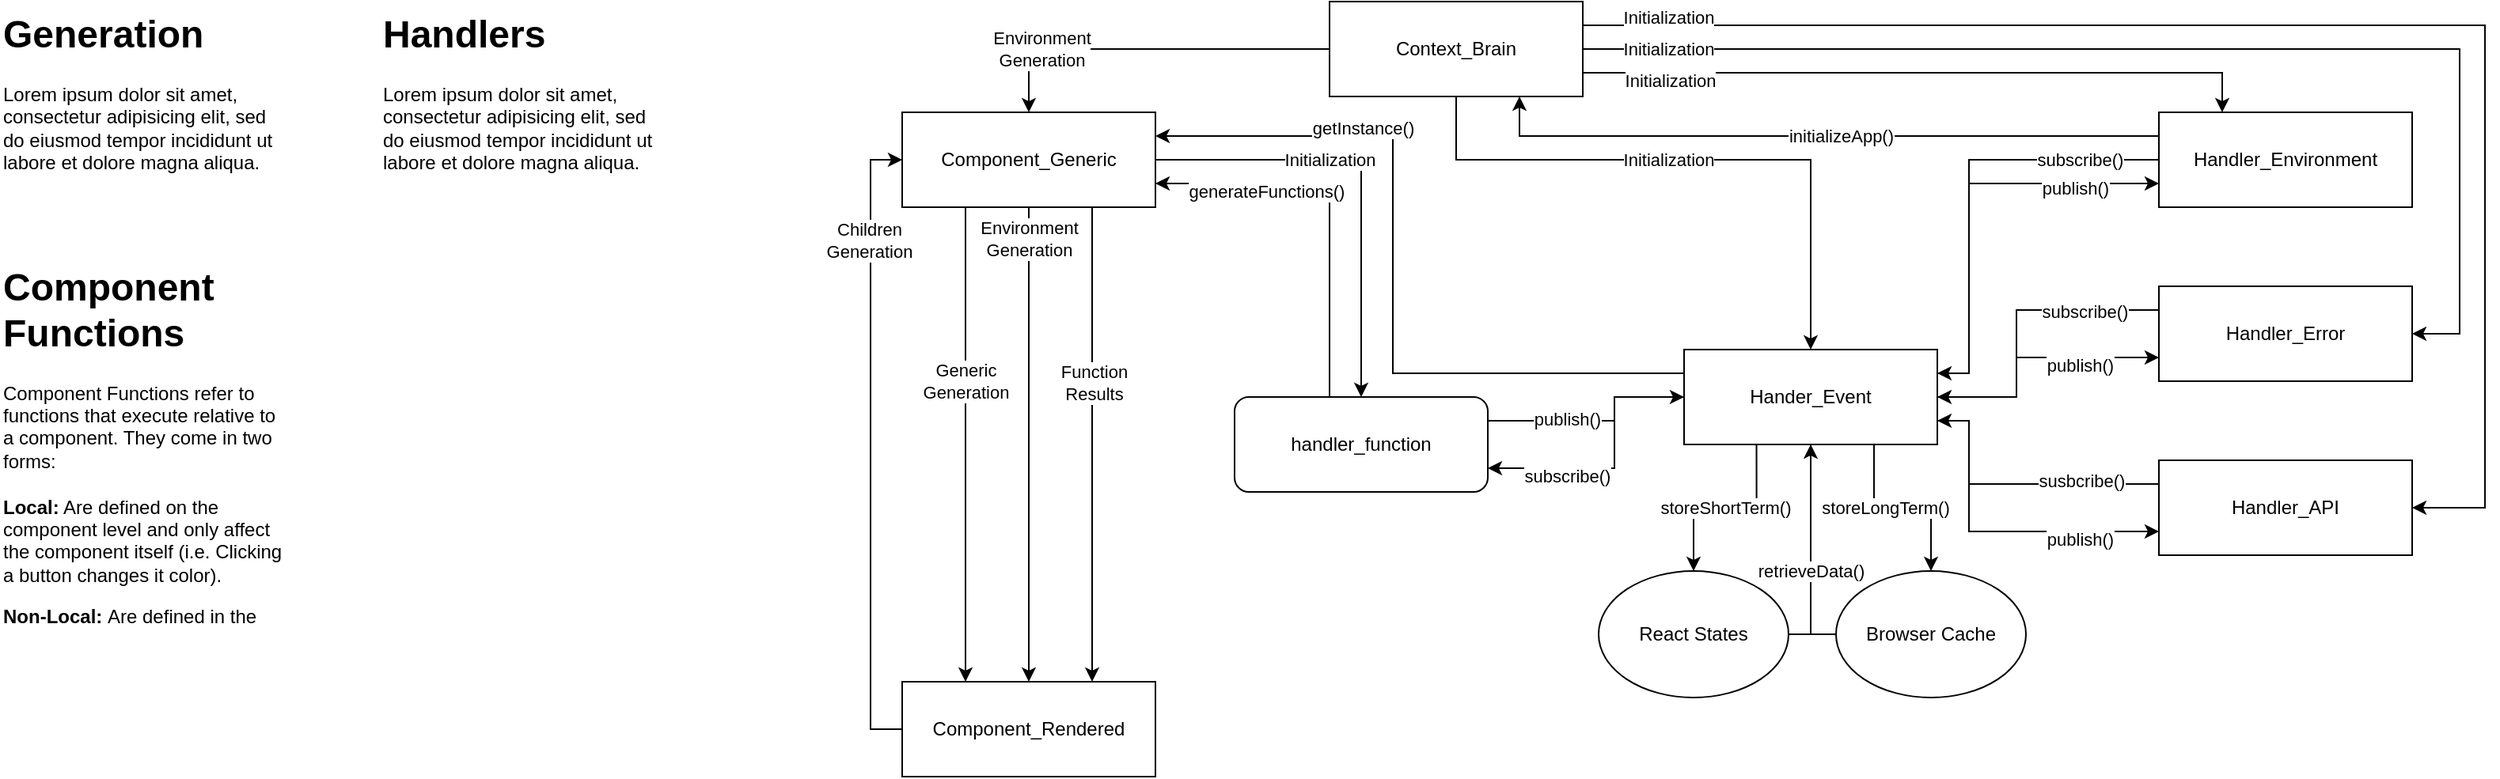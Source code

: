 <mxfile version="24.0.7" type="device">
  <diagram id="C5RBs43oDa-KdzZeNtuy" name="Page-1">
    <mxGraphModel dx="2206" dy="780" grid="1" gridSize="10" guides="1" tooltips="1" connect="1" arrows="1" fold="1" page="1" pageScale="1" pageWidth="827" pageHeight="1169" math="0" shadow="0">
      <root>
        <mxCell id="WIyWlLk6GJQsqaUBKTNV-0" />
        <mxCell id="WIyWlLk6GJQsqaUBKTNV-1" parent="WIyWlLk6GJQsqaUBKTNV-0" />
        <mxCell id="JpgJC43LP2yugee_lsow-0" style="edgeStyle=orthogonalEdgeStyle;rounded=0;orthogonalLoop=1;jettySize=auto;html=1;exitX=0.75;exitY=1;exitDx=0;exitDy=0;entryX=0.5;entryY=0;entryDx=0;entryDy=0;" edge="1" parent="WIyWlLk6GJQsqaUBKTNV-1" source="JpgJC43LP2yugee_lsow-48" target="JpgJC43LP2yugee_lsow-8">
          <mxGeometry relative="1" as="geometry">
            <Array as="points">
              <mxPoint x="384" y="360" />
              <mxPoint x="420" y="360" />
            </Array>
          </mxGeometry>
        </mxCell>
        <mxCell id="JpgJC43LP2yugee_lsow-1" value="storeLongTerm()" style="edgeLabel;html=1;align=center;verticalAlign=middle;resizable=0;points=[];" vertex="1" connectable="0" parent="JpgJC43LP2yugee_lsow-0">
          <mxGeometry x="0.285" relative="1" as="geometry">
            <mxPoint x="-28" as="offset" />
          </mxGeometry>
        </mxCell>
        <mxCell id="JpgJC43LP2yugee_lsow-2" value="" style="edgeStyle=orthogonalEdgeStyle;rounded=0;orthogonalLoop=1;jettySize=auto;html=1;exitX=0.286;exitY=0.999;exitDx=0;exitDy=0;exitPerimeter=0;" edge="1" parent="WIyWlLk6GJQsqaUBKTNV-1" source="JpgJC43LP2yugee_lsow-48" target="JpgJC43LP2yugee_lsow-5">
          <mxGeometry relative="1" as="geometry">
            <Array as="points">
              <mxPoint x="310" y="360" />
              <mxPoint x="270" y="360" />
            </Array>
          </mxGeometry>
        </mxCell>
        <mxCell id="JpgJC43LP2yugee_lsow-3" value="storeShortTerm()" style="edgeLabel;html=1;align=center;verticalAlign=middle;resizable=0;points=[];" vertex="1" connectable="0" parent="JpgJC43LP2yugee_lsow-2">
          <mxGeometry x="0.185" y="-1" relative="1" as="geometry">
            <mxPoint x="11" y="1" as="offset" />
          </mxGeometry>
        </mxCell>
        <mxCell id="JpgJC43LP2yugee_lsow-4" style="edgeStyle=orthogonalEdgeStyle;rounded=0;orthogonalLoop=1;jettySize=auto;html=1;exitX=1;exitY=0.5;exitDx=0;exitDy=0;entryX=0;entryY=0.5;entryDx=0;entryDy=0;" edge="1" parent="WIyWlLk6GJQsqaUBKTNV-1" source="JpgJC43LP2yugee_lsow-5" target="JpgJC43LP2yugee_lsow-48">
          <mxGeometry relative="1" as="geometry">
            <mxPoint x="264" y="190" as="targetPoint" />
            <Array as="points">
              <mxPoint x="344" y="440" />
              <mxPoint x="344" y="290" />
            </Array>
          </mxGeometry>
        </mxCell>
        <mxCell id="JpgJC43LP2yugee_lsow-5" value="React States" style="ellipse;whiteSpace=wrap;html=1;" vertex="1" parent="WIyWlLk6GJQsqaUBKTNV-1">
          <mxGeometry x="210" y="400" width="120" height="80" as="geometry" />
        </mxCell>
        <mxCell id="JpgJC43LP2yugee_lsow-6" style="edgeStyle=orthogonalEdgeStyle;rounded=0;orthogonalLoop=1;jettySize=auto;html=1;exitX=0;exitY=0.5;exitDx=0;exitDy=0;entryX=0.5;entryY=1;entryDx=0;entryDy=0;endArrow=classic;endFill=1;" edge="1" parent="WIyWlLk6GJQsqaUBKTNV-1" source="JpgJC43LP2yugee_lsow-8" target="JpgJC43LP2yugee_lsow-48">
          <mxGeometry relative="1" as="geometry">
            <Array as="points">
              <mxPoint x="344" y="440" />
            </Array>
            <mxPoint x="352" y="430.0" as="sourcePoint" />
            <mxPoint x="336" y="310" as="targetPoint" />
          </mxGeometry>
        </mxCell>
        <mxCell id="JpgJC43LP2yugee_lsow-7" value="retrieveData()" style="edgeLabel;html=1;align=center;verticalAlign=middle;resizable=0;points=[];" vertex="1" connectable="0" parent="JpgJC43LP2yugee_lsow-6">
          <mxGeometry x="-0.13" y="1" relative="1" as="geometry">
            <mxPoint x="1" y="3" as="offset" />
          </mxGeometry>
        </mxCell>
        <mxCell id="JpgJC43LP2yugee_lsow-8" value="Browser Cache" style="ellipse;whiteSpace=wrap;html=1;" vertex="1" parent="WIyWlLk6GJQsqaUBKTNV-1">
          <mxGeometry x="360" y="400" width="120" height="80" as="geometry" />
        </mxCell>
        <mxCell id="JpgJC43LP2yugee_lsow-9" style="edgeStyle=orthogonalEdgeStyle;rounded=0;orthogonalLoop=1;jettySize=auto;html=1;exitX=0;exitY=0.5;exitDx=0;exitDy=0;entryX=1;entryY=0.25;entryDx=0;entryDy=0;" edge="1" parent="WIyWlLk6GJQsqaUBKTNV-1" source="JpgJC43LP2yugee_lsow-11" target="JpgJC43LP2yugee_lsow-48">
          <mxGeometry relative="1" as="geometry">
            <Array as="points">
              <mxPoint x="444" y="140" />
              <mxPoint x="444" y="275" />
            </Array>
          </mxGeometry>
        </mxCell>
        <mxCell id="JpgJC43LP2yugee_lsow-10" value="subscribe()" style="edgeLabel;html=1;align=center;verticalAlign=middle;resizable=0;points=[];" vertex="1" connectable="0" parent="JpgJC43LP2yugee_lsow-9">
          <mxGeometry x="-0.728" y="-1" relative="1" as="geometry">
            <mxPoint x="-13" y="1" as="offset" />
          </mxGeometry>
        </mxCell>
        <mxCell id="JpgJC43LP2yugee_lsow-89" style="edgeStyle=orthogonalEdgeStyle;rounded=0;orthogonalLoop=1;jettySize=auto;html=1;exitX=0;exitY=0.25;exitDx=0;exitDy=0;entryX=0.75;entryY=1;entryDx=0;entryDy=0;" edge="1" parent="WIyWlLk6GJQsqaUBKTNV-1" source="JpgJC43LP2yugee_lsow-11" target="JpgJC43LP2yugee_lsow-58">
          <mxGeometry relative="1" as="geometry" />
        </mxCell>
        <mxCell id="JpgJC43LP2yugee_lsow-91" value="initializeApp()" style="edgeLabel;html=1;align=center;verticalAlign=middle;resizable=0;points=[];" vertex="1" connectable="0" parent="JpgJC43LP2yugee_lsow-89">
          <mxGeometry x="-0.061" relative="1" as="geometry">
            <mxPoint as="offset" />
          </mxGeometry>
        </mxCell>
        <mxCell id="JpgJC43LP2yugee_lsow-11" value="Handler_Environment" style="rounded=0;whiteSpace=wrap;html=1;" vertex="1" parent="WIyWlLk6GJQsqaUBKTNV-1">
          <mxGeometry x="564" y="110" width="160" height="60" as="geometry" />
        </mxCell>
        <mxCell id="JpgJC43LP2yugee_lsow-12" style="edgeStyle=orthogonalEdgeStyle;rounded=0;orthogonalLoop=1;jettySize=auto;html=1;exitX=0;exitY=0.25;exitDx=0;exitDy=0;" edge="1" parent="WIyWlLk6GJQsqaUBKTNV-1" source="JpgJC43LP2yugee_lsow-14">
          <mxGeometry relative="1" as="geometry">
            <mxPoint x="424" y="290" as="targetPoint" />
            <Array as="points">
              <mxPoint x="474" y="235" />
              <mxPoint x="474" y="290" />
            </Array>
          </mxGeometry>
        </mxCell>
        <mxCell id="JpgJC43LP2yugee_lsow-13" value="subscribe()" style="edgeLabel;html=1;align=center;verticalAlign=middle;resizable=0;points=[];" vertex="1" connectable="0" parent="JpgJC43LP2yugee_lsow-12">
          <mxGeometry x="-0.511" y="1" relative="1" as="geometry">
            <mxPoint as="offset" />
          </mxGeometry>
        </mxCell>
        <mxCell id="JpgJC43LP2yugee_lsow-14" value="Handler_Error" style="rounded=0;whiteSpace=wrap;html=1;" vertex="1" parent="WIyWlLk6GJQsqaUBKTNV-1">
          <mxGeometry x="564" y="220" width="160" height="60" as="geometry" />
        </mxCell>
        <mxCell id="JpgJC43LP2yugee_lsow-15" style="edgeStyle=orthogonalEdgeStyle;rounded=0;orthogonalLoop=1;jettySize=auto;html=1;exitX=0;exitY=0.25;exitDx=0;exitDy=0;entryX=1;entryY=0.75;entryDx=0;entryDy=0;" edge="1" parent="WIyWlLk6GJQsqaUBKTNV-1" source="JpgJC43LP2yugee_lsow-17" target="JpgJC43LP2yugee_lsow-48">
          <mxGeometry relative="1" as="geometry">
            <Array as="points">
              <mxPoint x="444" y="345" />
              <mxPoint x="444" y="305" />
            </Array>
          </mxGeometry>
        </mxCell>
        <mxCell id="JpgJC43LP2yugee_lsow-16" value="susbcribe()" style="edgeLabel;html=1;align=center;verticalAlign=middle;resizable=0;points=[];" vertex="1" connectable="0" parent="JpgJC43LP2yugee_lsow-15">
          <mxGeometry x="-0.646" y="-2" relative="1" as="geometry">
            <mxPoint x="-17" as="offset" />
          </mxGeometry>
        </mxCell>
        <mxCell id="JpgJC43LP2yugee_lsow-17" value="Handler_API" style="rounded=0;whiteSpace=wrap;html=1;" vertex="1" parent="WIyWlLk6GJQsqaUBKTNV-1">
          <mxGeometry x="564" y="330" width="160" height="60" as="geometry" />
        </mxCell>
        <mxCell id="JpgJC43LP2yugee_lsow-74" style="edgeStyle=orthogonalEdgeStyle;rounded=0;orthogonalLoop=1;jettySize=auto;html=1;exitX=0.25;exitY=1;exitDx=0;exitDy=0;entryX=0.25;entryY=0;entryDx=0;entryDy=0;" edge="1" parent="WIyWlLk6GJQsqaUBKTNV-1" source="JpgJC43LP2yugee_lsow-26" target="JpgJC43LP2yugee_lsow-31">
          <mxGeometry relative="1" as="geometry" />
        </mxCell>
        <mxCell id="JpgJC43LP2yugee_lsow-94" value="Generic&lt;div&gt;Generation&lt;/div&gt;" style="edgeLabel;html=1;align=center;verticalAlign=middle;resizable=0;points=[];" vertex="1" connectable="0" parent="JpgJC43LP2yugee_lsow-74">
          <mxGeometry x="-0.552" y="2" relative="1" as="geometry">
            <mxPoint x="-2" y="43" as="offset" />
          </mxGeometry>
        </mxCell>
        <mxCell id="JpgJC43LP2yugee_lsow-92" style="edgeStyle=orthogonalEdgeStyle;rounded=0;orthogonalLoop=1;jettySize=auto;html=1;exitX=0.5;exitY=1;exitDx=0;exitDy=0;entryX=0.5;entryY=0;entryDx=0;entryDy=0;" edge="1" parent="WIyWlLk6GJQsqaUBKTNV-1" source="JpgJC43LP2yugee_lsow-26" target="JpgJC43LP2yugee_lsow-31">
          <mxGeometry relative="1" as="geometry" />
        </mxCell>
        <mxCell id="JpgJC43LP2yugee_lsow-93" value="Environment&lt;div&gt;Generation&lt;/div&gt;" style="edgeLabel;html=1;align=center;verticalAlign=middle;resizable=0;points=[];" vertex="1" connectable="0" parent="JpgJC43LP2yugee_lsow-92">
          <mxGeometry x="-0.001" y="-1" relative="1" as="geometry">
            <mxPoint x="1" y="-130" as="offset" />
          </mxGeometry>
        </mxCell>
        <mxCell id="JpgJC43LP2yugee_lsow-99" style="edgeStyle=orthogonalEdgeStyle;rounded=0;orthogonalLoop=1;jettySize=auto;html=1;exitX=1;exitY=0.75;exitDx=0;exitDy=0;entryX=0.25;entryY=0;entryDx=0;entryDy=0;endArrow=none;endFill=0;startArrow=classic;startFill=1;" edge="1" parent="WIyWlLk6GJQsqaUBKTNV-1" source="JpgJC43LP2yugee_lsow-26" target="JpgJC43LP2yugee_lsow-41">
          <mxGeometry relative="1" as="geometry">
            <Array as="points">
              <mxPoint x="40" y="155" />
              <mxPoint x="40" y="290" />
            </Array>
          </mxGeometry>
        </mxCell>
        <mxCell id="JpgJC43LP2yugee_lsow-103" value="generateFunctions()" style="edgeLabel;html=1;align=center;verticalAlign=middle;resizable=0;points=[];" vertex="1" connectable="0" parent="JpgJC43LP2yugee_lsow-99">
          <mxGeometry x="-0.134" relative="1" as="geometry">
            <mxPoint x="-40" as="offset" />
          </mxGeometry>
        </mxCell>
        <mxCell id="JpgJC43LP2yugee_lsow-101" style="edgeStyle=orthogonalEdgeStyle;rounded=0;orthogonalLoop=1;jettySize=auto;html=1;exitX=0.75;exitY=1;exitDx=0;exitDy=0;entryX=0.75;entryY=0;entryDx=0;entryDy=0;" edge="1" parent="WIyWlLk6GJQsqaUBKTNV-1" source="JpgJC43LP2yugee_lsow-26" target="JpgJC43LP2yugee_lsow-31">
          <mxGeometry relative="1" as="geometry" />
        </mxCell>
        <mxCell id="JpgJC43LP2yugee_lsow-104" value="Function&lt;div&gt;Results&lt;/div&gt;" style="edgeLabel;html=1;align=center;verticalAlign=middle;resizable=0;points=[];" vertex="1" connectable="0" parent="JpgJC43LP2yugee_lsow-101">
          <mxGeometry x="-0.278" y="1" relative="1" as="geometry">
            <mxPoint y="2" as="offset" />
          </mxGeometry>
        </mxCell>
        <mxCell id="JpgJC43LP2yugee_lsow-26" value="Component_Generic" style="rounded=0;whiteSpace=wrap;html=1;" vertex="1" parent="WIyWlLk6GJQsqaUBKTNV-1">
          <mxGeometry x="-230" y="110" width="160" height="60" as="geometry" />
        </mxCell>
        <mxCell id="JpgJC43LP2yugee_lsow-95" style="edgeStyle=orthogonalEdgeStyle;rounded=0;orthogonalLoop=1;jettySize=auto;html=1;exitX=0;exitY=0.5;exitDx=0;exitDy=0;entryX=0;entryY=0.5;entryDx=0;entryDy=0;" edge="1" parent="WIyWlLk6GJQsqaUBKTNV-1" source="JpgJC43LP2yugee_lsow-31" target="JpgJC43LP2yugee_lsow-26">
          <mxGeometry relative="1" as="geometry" />
        </mxCell>
        <mxCell id="JpgJC43LP2yugee_lsow-96" value="Children&lt;div&gt;Generation&lt;/div&gt;" style="edgeLabel;html=1;align=center;verticalAlign=middle;resizable=0;points=[];" vertex="1" connectable="0" parent="JpgJC43LP2yugee_lsow-95">
          <mxGeometry x="0.007" y="1" relative="1" as="geometry">
            <mxPoint y="-128" as="offset" />
          </mxGeometry>
        </mxCell>
        <mxCell id="JpgJC43LP2yugee_lsow-31" value="Component_Rendered" style="rounded=0;whiteSpace=wrap;html=1;" vertex="1" parent="WIyWlLk6GJQsqaUBKTNV-1">
          <mxGeometry x="-230" y="470" width="160" height="60" as="geometry" />
        </mxCell>
        <mxCell id="JpgJC43LP2yugee_lsow-78" style="edgeStyle=orthogonalEdgeStyle;rounded=0;orthogonalLoop=1;jettySize=auto;html=1;exitX=1;exitY=0.25;exitDx=0;exitDy=0;entryX=0;entryY=0.5;entryDx=0;entryDy=0;" edge="1" parent="WIyWlLk6GJQsqaUBKTNV-1" source="JpgJC43LP2yugee_lsow-41" target="JpgJC43LP2yugee_lsow-48">
          <mxGeometry relative="1" as="geometry">
            <Array as="points">
              <mxPoint x="220" y="305" />
              <mxPoint x="220" y="290" />
            </Array>
          </mxGeometry>
        </mxCell>
        <mxCell id="JpgJC43LP2yugee_lsow-82" value="publish()" style="edgeLabel;html=1;align=center;verticalAlign=middle;resizable=0;points=[];" vertex="1" connectable="0" parent="JpgJC43LP2yugee_lsow-78">
          <mxGeometry x="-0.626" y="1" relative="1" as="geometry">
            <mxPoint x="24" as="offset" />
          </mxGeometry>
        </mxCell>
        <mxCell id="JpgJC43LP2yugee_lsow-41" value="handler_function" style="rounded=1;whiteSpace=wrap;html=1;" vertex="1" parent="WIyWlLk6GJQsqaUBKTNV-1">
          <mxGeometry x="-20" y="290" width="160" height="60" as="geometry" />
        </mxCell>
        <mxCell id="JpgJC43LP2yugee_lsow-44" style="edgeStyle=orthogonalEdgeStyle;rounded=0;orthogonalLoop=1;jettySize=auto;html=1;exitX=1;exitY=0.75;exitDx=0;exitDy=0;entryX=0;entryY=0.75;entryDx=0;entryDy=0;" edge="1" parent="WIyWlLk6GJQsqaUBKTNV-1" source="JpgJC43LP2yugee_lsow-48" target="JpgJC43LP2yugee_lsow-17">
          <mxGeometry relative="1" as="geometry">
            <Array as="points">
              <mxPoint x="444" y="305" />
              <mxPoint x="444" y="375" />
            </Array>
          </mxGeometry>
        </mxCell>
        <mxCell id="JpgJC43LP2yugee_lsow-45" style="edgeStyle=orthogonalEdgeStyle;rounded=0;orthogonalLoop=1;jettySize=auto;html=1;exitX=1;exitY=0.5;exitDx=0;exitDy=0;entryX=0;entryY=0.75;entryDx=0;entryDy=0;" edge="1" parent="WIyWlLk6GJQsqaUBKTNV-1" source="JpgJC43LP2yugee_lsow-48" target="JpgJC43LP2yugee_lsow-14">
          <mxGeometry relative="1" as="geometry">
            <Array as="points">
              <mxPoint x="474" y="290" />
              <mxPoint x="474" y="265" />
            </Array>
          </mxGeometry>
        </mxCell>
        <mxCell id="JpgJC43LP2yugee_lsow-46" value="publish()" style="edgeLabel;html=1;align=center;verticalAlign=middle;resizable=0;points=[];" vertex="1" connectable="0" parent="JpgJC43LP2yugee_lsow-45">
          <mxGeometry x="0.312" relative="1" as="geometry">
            <mxPoint x="7" y="5" as="offset" />
          </mxGeometry>
        </mxCell>
        <mxCell id="JpgJC43LP2yugee_lsow-47" style="edgeStyle=orthogonalEdgeStyle;rounded=0;orthogonalLoop=1;jettySize=auto;html=1;exitX=1;exitY=0.25;exitDx=0;exitDy=0;entryX=0;entryY=0.75;entryDx=0;entryDy=0;" edge="1" parent="WIyWlLk6GJQsqaUBKTNV-1" source="JpgJC43LP2yugee_lsow-48" target="JpgJC43LP2yugee_lsow-11">
          <mxGeometry relative="1" as="geometry">
            <Array as="points">
              <mxPoint x="444" y="275" />
              <mxPoint x="444" y="155" />
            </Array>
          </mxGeometry>
        </mxCell>
        <mxCell id="JpgJC43LP2yugee_lsow-68" style="edgeStyle=orthogonalEdgeStyle;rounded=0;orthogonalLoop=1;jettySize=auto;html=1;exitX=0;exitY=0.25;exitDx=0;exitDy=0;entryX=1;entryY=0.25;entryDx=0;entryDy=0;" edge="1" parent="WIyWlLk6GJQsqaUBKTNV-1" source="JpgJC43LP2yugee_lsow-48" target="JpgJC43LP2yugee_lsow-26">
          <mxGeometry relative="1" as="geometry">
            <mxPoint x="-70" y="120" as="targetPoint" />
            <Array as="points">
              <mxPoint x="80" y="275" />
              <mxPoint x="80" y="125" />
            </Array>
          </mxGeometry>
        </mxCell>
        <mxCell id="JpgJC43LP2yugee_lsow-69" value="getInstance()" style="edgeLabel;html=1;align=center;verticalAlign=middle;resizable=0;points=[];" vertex="1" connectable="0" parent="JpgJC43LP2yugee_lsow-68">
          <mxGeometry x="-0.307" relative="1" as="geometry">
            <mxPoint x="-36" y="-155" as="offset" />
          </mxGeometry>
        </mxCell>
        <mxCell id="JpgJC43LP2yugee_lsow-79" style="edgeStyle=orthogonalEdgeStyle;rounded=0;orthogonalLoop=1;jettySize=auto;html=1;exitX=0;exitY=0.5;exitDx=0;exitDy=0;entryX=1;entryY=0.75;entryDx=0;entryDy=0;" edge="1" parent="WIyWlLk6GJQsqaUBKTNV-1" target="JpgJC43LP2yugee_lsow-41">
          <mxGeometry relative="1" as="geometry">
            <mxPoint x="284" y="290" as="sourcePoint" />
            <mxPoint x="160" y="335" as="targetPoint" />
            <Array as="points">
              <mxPoint x="220" y="290" />
              <mxPoint x="220" y="335" />
            </Array>
          </mxGeometry>
        </mxCell>
        <mxCell id="JpgJC43LP2yugee_lsow-85" value="subscribe()" style="edgeLabel;html=1;align=center;verticalAlign=middle;resizable=0;points=[];" vertex="1" connectable="0" parent="JpgJC43LP2yugee_lsow-79">
          <mxGeometry x="0.624" relative="1" as="geometry">
            <mxPoint x="14" y="5" as="offset" />
          </mxGeometry>
        </mxCell>
        <mxCell id="JpgJC43LP2yugee_lsow-48" value="Hander_Event" style="rounded=0;whiteSpace=wrap;html=1;" vertex="1" parent="WIyWlLk6GJQsqaUBKTNV-1">
          <mxGeometry x="264" y="260" width="160" height="60" as="geometry" />
        </mxCell>
        <mxCell id="JpgJC43LP2yugee_lsow-53" style="edgeStyle=orthogonalEdgeStyle;rounded=0;orthogonalLoop=1;jettySize=auto;html=1;exitX=1;exitY=0.75;exitDx=0;exitDy=0;entryX=0.25;entryY=0;entryDx=0;entryDy=0;" edge="1" parent="WIyWlLk6GJQsqaUBKTNV-1" source="JpgJC43LP2yugee_lsow-58" target="JpgJC43LP2yugee_lsow-11">
          <mxGeometry relative="1" as="geometry" />
        </mxCell>
        <mxCell id="JpgJC43LP2yugee_lsow-54" value="Initialization" style="edgeLabel;html=1;align=center;verticalAlign=middle;resizable=0;points=[];" vertex="1" connectable="0" parent="JpgJC43LP2yugee_lsow-53">
          <mxGeometry x="-0.163" relative="1" as="geometry">
            <mxPoint x="-125" y="5" as="offset" />
          </mxGeometry>
        </mxCell>
        <mxCell id="JpgJC43LP2yugee_lsow-55" style="edgeStyle=orthogonalEdgeStyle;rounded=0;orthogonalLoop=1;jettySize=auto;html=1;exitX=1;exitY=0.5;exitDx=0;exitDy=0;entryX=1;entryY=0.5;entryDx=0;entryDy=0;" edge="1" parent="WIyWlLk6GJQsqaUBKTNV-1" source="JpgJC43LP2yugee_lsow-58" target="JpgJC43LP2yugee_lsow-14">
          <mxGeometry relative="1" as="geometry">
            <Array as="points">
              <mxPoint x="754" y="70" />
              <mxPoint x="754" y="250" />
            </Array>
          </mxGeometry>
        </mxCell>
        <mxCell id="JpgJC43LP2yugee_lsow-88" value="Initialization" style="edgeLabel;html=1;align=center;verticalAlign=middle;resizable=0;points=[];" vertex="1" connectable="0" parent="JpgJC43LP2yugee_lsow-55">
          <mxGeometry x="-0.846" relative="1" as="geometry">
            <mxPoint x="-5" as="offset" />
          </mxGeometry>
        </mxCell>
        <mxCell id="JpgJC43LP2yugee_lsow-56" style="edgeStyle=orthogonalEdgeStyle;rounded=0;orthogonalLoop=1;jettySize=auto;html=1;exitX=1;exitY=0.25;exitDx=0;exitDy=0;entryX=1;entryY=0.5;entryDx=0;entryDy=0;" edge="1" parent="WIyWlLk6GJQsqaUBKTNV-1" source="JpgJC43LP2yugee_lsow-58" target="JpgJC43LP2yugee_lsow-17">
          <mxGeometry relative="1" as="geometry">
            <Array as="points">
              <mxPoint x="770" y="55" />
              <mxPoint x="770" y="360" />
            </Array>
          </mxGeometry>
        </mxCell>
        <mxCell id="JpgJC43LP2yugee_lsow-57" style="edgeStyle=orthogonalEdgeStyle;rounded=0;orthogonalLoop=1;jettySize=auto;html=1;exitX=0.5;exitY=1;exitDx=0;exitDy=0;entryX=0.5;entryY=0;entryDx=0;entryDy=0;" edge="1" parent="WIyWlLk6GJQsqaUBKTNV-1" source="JpgJC43LP2yugee_lsow-58" target="JpgJC43LP2yugee_lsow-48">
          <mxGeometry relative="1" as="geometry">
            <Array as="points">
              <mxPoint x="120" y="140" />
              <mxPoint x="344" y="140" />
            </Array>
            <mxPoint x="410" y="260" as="targetPoint" />
          </mxGeometry>
        </mxCell>
        <mxCell id="JpgJC43LP2yugee_lsow-65" style="edgeStyle=orthogonalEdgeStyle;rounded=0;orthogonalLoop=1;jettySize=auto;html=1;exitX=0;exitY=0.5;exitDx=0;exitDy=0;entryX=0.5;entryY=0;entryDx=0;entryDy=0;" edge="1" parent="WIyWlLk6GJQsqaUBKTNV-1" source="JpgJC43LP2yugee_lsow-58" target="JpgJC43LP2yugee_lsow-26">
          <mxGeometry relative="1" as="geometry" />
        </mxCell>
        <mxCell id="JpgJC43LP2yugee_lsow-66" value="Environment&lt;div&gt;Generation&lt;/div&gt;" style="edgeLabel;html=1;align=center;verticalAlign=middle;resizable=0;points=[];" vertex="1" connectable="0" parent="JpgJC43LP2yugee_lsow-65">
          <mxGeometry x="0.028" relative="1" as="geometry">
            <mxPoint x="-64" as="offset" />
          </mxGeometry>
        </mxCell>
        <mxCell id="JpgJC43LP2yugee_lsow-58" value="Context_Brain" style="rounded=0;whiteSpace=wrap;html=1;" vertex="1" parent="WIyWlLk6GJQsqaUBKTNV-1">
          <mxGeometry x="40" y="40" width="160" height="60" as="geometry" />
        </mxCell>
        <mxCell id="JpgJC43LP2yugee_lsow-59" value="Initialization" style="edgeLabel;html=1;align=center;verticalAlign=middle;resizable=0;points=[];" vertex="1" connectable="0" parent="WIyWlLk6GJQsqaUBKTNV-1">
          <mxGeometry x="254.003" y="140.003" as="geometry" />
        </mxCell>
        <mxCell id="JpgJC43LP2yugee_lsow-61" value="Initialization" style="edgeLabel;html=1;align=center;verticalAlign=middle;resizable=0;points=[];" vertex="1" connectable="0" parent="WIyWlLk6GJQsqaUBKTNV-1">
          <mxGeometry x="254.003" y="50.003" as="geometry" />
        </mxCell>
        <mxCell id="JpgJC43LP2yugee_lsow-62" value="publish()" style="edgeLabel;html=1;align=center;verticalAlign=middle;resizable=0;points=[];" vertex="1" connectable="0" parent="WIyWlLk6GJQsqaUBKTNV-1">
          <mxGeometry x="513.997" y="275.034" as="geometry">
            <mxPoint x="-3" y="-117" as="offset" />
          </mxGeometry>
        </mxCell>
        <mxCell id="JpgJC43LP2yugee_lsow-63" value="publish()" style="edgeLabel;html=1;align=center;verticalAlign=middle;resizable=0;points=[];" vertex="1" connectable="0" parent="WIyWlLk6GJQsqaUBKTNV-1">
          <mxGeometry x="514.0" y="380.001" as="geometry" />
        </mxCell>
        <mxCell id="JpgJC43LP2yugee_lsow-70" style="edgeStyle=orthogonalEdgeStyle;rounded=0;orthogonalLoop=1;jettySize=auto;html=1;exitX=1;exitY=0.5;exitDx=0;exitDy=0;entryX=0.5;entryY=0;entryDx=0;entryDy=0;" edge="1" parent="WIyWlLk6GJQsqaUBKTNV-1" source="JpgJC43LP2yugee_lsow-26" target="JpgJC43LP2yugee_lsow-41">
          <mxGeometry relative="1" as="geometry" />
        </mxCell>
        <mxCell id="JpgJC43LP2yugee_lsow-102" value="Initialization" style="edgeLabel;html=1;align=center;verticalAlign=middle;resizable=0;points=[];" vertex="1" connectable="0" parent="JpgJC43LP2yugee_lsow-70">
          <mxGeometry x="-0.021" y="1" relative="1" as="geometry">
            <mxPoint x="-21" y="-7" as="offset" />
          </mxGeometry>
        </mxCell>
        <mxCell id="JpgJC43LP2yugee_lsow-108" value="&lt;h1 style=&quot;margin-top: 0px;&quot;&gt;Generation&lt;/h1&gt;&lt;p&gt;Lorem ipsum dolor sit amet, consectetur adipisicing elit, sed do eiusmod tempor incididunt ut labore et dolore magna aliqua.&lt;/p&gt;" style="text;html=1;whiteSpace=wrap;overflow=hidden;rounded=0;" vertex="1" parent="WIyWlLk6GJQsqaUBKTNV-1">
          <mxGeometry x="-800" y="40" width="180" height="120" as="geometry" />
        </mxCell>
        <mxCell id="JpgJC43LP2yugee_lsow-109" value="&lt;h1 style=&quot;margin-top: 0px;&quot;&gt;Component Functions&lt;/h1&gt;&lt;p&gt;Component Functions refer to functions that execute relative to a component. They come in two forms:&lt;br&gt;&lt;br&gt;&lt;b&gt;Local:&lt;/b&gt; Are defined on the component level and only affect the component itself (i.e. Clicking a button changes it color).&lt;/p&gt;&lt;p&gt;&lt;b&gt;Non-Local: &lt;/b&gt;Are defined in the&amp;nbsp;&lt;/p&gt;" style="text;html=1;whiteSpace=wrap;overflow=hidden;rounded=0;" vertex="1" parent="WIyWlLk6GJQsqaUBKTNV-1">
          <mxGeometry x="-800" y="200" width="180" height="270" as="geometry" />
        </mxCell>
        <mxCell id="JpgJC43LP2yugee_lsow-110" value="&lt;h1 style=&quot;margin-top: 0px;&quot;&gt;Handlers&lt;/h1&gt;&lt;p&gt;Lorem ipsum dolor sit amet, consectetur adipisicing elit, sed do eiusmod tempor incididunt ut labore et dolore magna aliqua.&lt;/p&gt;" style="text;html=1;whiteSpace=wrap;overflow=hidden;rounded=0;" vertex="1" parent="WIyWlLk6GJQsqaUBKTNV-1">
          <mxGeometry x="-560" y="40" width="180" height="120" as="geometry" />
        </mxCell>
      </root>
    </mxGraphModel>
  </diagram>
</mxfile>
